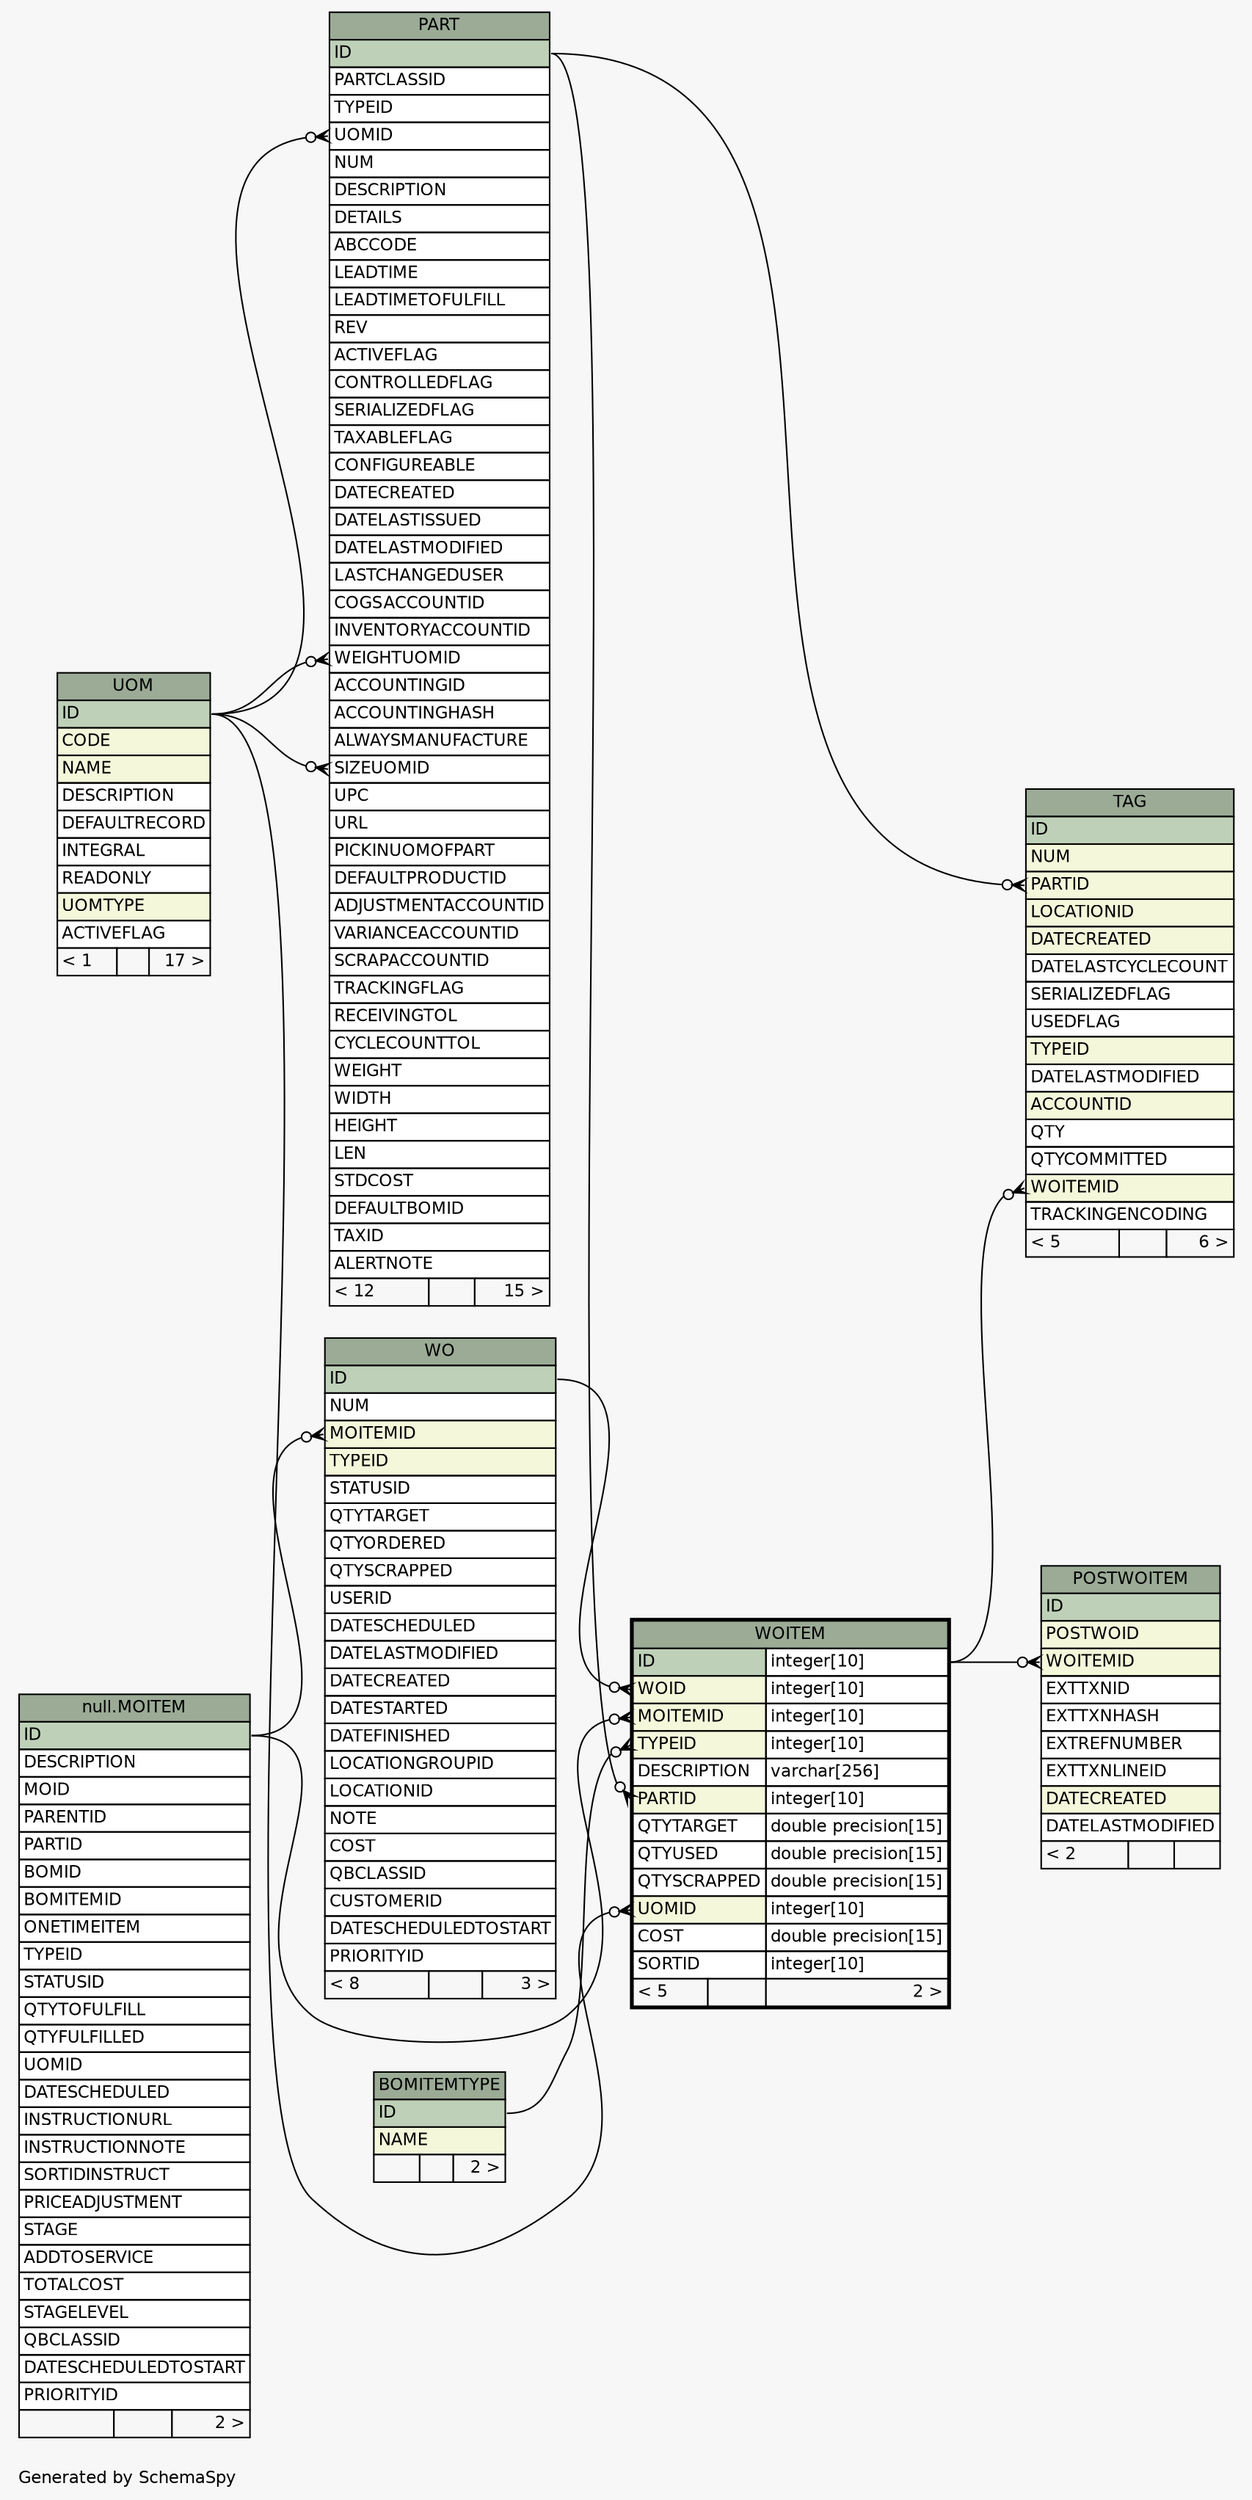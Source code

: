 // dot 2.26.3 on Linux 3.5.0-34-generic
// SchemaSpy rev 590
digraph "oneDegreeRelationshipsDiagram" {
  graph [
    rankdir="RL"
    bgcolor="#f7f7f7"
    label="\nGenerated by SchemaSpy"
    labeljust="l"
    nodesep="0.18"
    ranksep="0.46"
    fontname="Helvetica"
    fontsize="11"
  ];
  node [
    fontname="Helvetica"
    fontsize="11"
    shape="plaintext"
  ];
  edge [
    arrowsize="0.8"
  ];
  "PART":"SIZEUOMID":w -> "UOM":"ID":e [arrowhead=none dir=back arrowtail=crowodot];
  "PART":"UOMID":w -> "UOM":"ID":e [arrowhead=none dir=back arrowtail=crowodot];
  "PART":"WEIGHTUOMID":w -> "UOM":"ID":e [arrowhead=none dir=back arrowtail=crowodot];
  "POSTWOITEM":"WOITEMID":w -> "WOITEM":"ID.type":e [arrowhead=none dir=back arrowtail=crowodot];
  "TAG":"PARTID":w -> "PART":"ID":e [arrowhead=none dir=back arrowtail=crowodot];
  "TAG":"WOITEMID":w -> "WOITEM":"ID.type":e [arrowhead=none dir=back arrowtail=crowodot];
  "WO":"MOITEMID":w -> "null.MOITEM":"ID":e [arrowhead=none dir=back arrowtail=crowodot];
  "WOITEM":"MOITEMID":w -> "null.MOITEM":"ID":e [arrowhead=none dir=back arrowtail=crowodot];
  "WOITEM":"PARTID":w -> "PART":"ID":e [arrowhead=none dir=back arrowtail=crowodot];
  "WOITEM":"TYPEID":w -> "BOMITEMTYPE":"ID":e [arrowhead=none dir=back arrowtail=crowodot];
  "WOITEM":"UOMID":w -> "UOM":"ID":e [arrowhead=none dir=back arrowtail=crowodot];
  "WOITEM":"WOID":w -> "WO":"ID":e [arrowhead=none dir=back arrowtail=crowodot];
  "BOMITEMTYPE" [
    label=<
    <TABLE BORDER="0" CELLBORDER="1" CELLSPACING="0" BGCOLOR="#ffffff">
      <TR><TD COLSPAN="3" BGCOLOR="#9bab96" ALIGN="CENTER">BOMITEMTYPE</TD></TR>
      <TR><TD PORT="ID" COLSPAN="3" BGCOLOR="#bed1b8" ALIGN="LEFT">ID</TD></TR>
      <TR><TD PORT="NAME" COLSPAN="3" BGCOLOR="#f4f7da" ALIGN="LEFT">NAME</TD></TR>
      <TR><TD ALIGN="LEFT" BGCOLOR="#f7f7f7">  </TD><TD ALIGN="RIGHT" BGCOLOR="#f7f7f7">  </TD><TD ALIGN="RIGHT" BGCOLOR="#f7f7f7">2 &gt;</TD></TR>
    </TABLE>>
    URL="BOMITEMTYPE.html"
    tooltip="BOMITEMTYPE"
  ];
  "null.MOITEM" [
    label=<
    <TABLE BORDER="0" CELLBORDER="1" CELLSPACING="0" BGCOLOR="#ffffff">
      <TR><TD COLSPAN="3" BGCOLOR="#9bab96" ALIGN="CENTER">null.MOITEM</TD></TR>
      <TR><TD PORT="ID" COLSPAN="3" BGCOLOR="#bed1b8" ALIGN="LEFT">ID</TD></TR>
      <TR><TD PORT="DESCRIPTION" COLSPAN="3" ALIGN="LEFT">DESCRIPTION</TD></TR>
      <TR><TD PORT="MOID" COLSPAN="3" ALIGN="LEFT">MOID</TD></TR>
      <TR><TD PORT="PARENTID" COLSPAN="3" ALIGN="LEFT">PARENTID</TD></TR>
      <TR><TD PORT="PARTID" COLSPAN="3" ALIGN="LEFT">PARTID</TD></TR>
      <TR><TD PORT="BOMID" COLSPAN="3" ALIGN="LEFT">BOMID</TD></TR>
      <TR><TD PORT="BOMITEMID" COLSPAN="3" ALIGN="LEFT">BOMITEMID</TD></TR>
      <TR><TD PORT="ONETIMEITEM" COLSPAN="3" ALIGN="LEFT">ONETIMEITEM</TD></TR>
      <TR><TD PORT="TYPEID" COLSPAN="3" ALIGN="LEFT">TYPEID</TD></TR>
      <TR><TD PORT="STATUSID" COLSPAN="3" ALIGN="LEFT">STATUSID</TD></TR>
      <TR><TD PORT="QTYTOFULFILL" COLSPAN="3" ALIGN="LEFT">QTYTOFULFILL</TD></TR>
      <TR><TD PORT="QTYFULFILLED" COLSPAN="3" ALIGN="LEFT">QTYFULFILLED</TD></TR>
      <TR><TD PORT="UOMID" COLSPAN="3" ALIGN="LEFT">UOMID</TD></TR>
      <TR><TD PORT="DATESCHEDULED" COLSPAN="3" ALIGN="LEFT">DATESCHEDULED</TD></TR>
      <TR><TD PORT="INSTRUCTIONURL" COLSPAN="3" ALIGN="LEFT">INSTRUCTIONURL</TD></TR>
      <TR><TD PORT="INSTRUCTIONNOTE" COLSPAN="3" ALIGN="LEFT">INSTRUCTIONNOTE</TD></TR>
      <TR><TD PORT="SORTIDINSTRUCT" COLSPAN="3" ALIGN="LEFT">SORTIDINSTRUCT</TD></TR>
      <TR><TD PORT="PRICEADJUSTMENT" COLSPAN="3" ALIGN="LEFT">PRICEADJUSTMENT</TD></TR>
      <TR><TD PORT="STAGE" COLSPAN="3" ALIGN="LEFT">STAGE</TD></TR>
      <TR><TD PORT="ADDTOSERVICE" COLSPAN="3" ALIGN="LEFT">ADDTOSERVICE</TD></TR>
      <TR><TD PORT="TOTALCOST" COLSPAN="3" ALIGN="LEFT">TOTALCOST</TD></TR>
      <TR><TD PORT="STAGELEVEL" COLSPAN="3" ALIGN="LEFT">STAGELEVEL</TD></TR>
      <TR><TD PORT="QBCLASSID" COLSPAN="3" ALIGN="LEFT">QBCLASSID</TD></TR>
      <TR><TD PORT="DATESCHEDULEDTOSTART" COLSPAN="3" ALIGN="LEFT">DATESCHEDULEDTOSTART</TD></TR>
      <TR><TD PORT="PRIORITYID" COLSPAN="3" ALIGN="LEFT">PRIORITYID</TD></TR>
      <TR><TD ALIGN="LEFT" BGCOLOR="#f7f7f7">  </TD><TD ALIGN="RIGHT" BGCOLOR="#f7f7f7">  </TD><TD ALIGN="RIGHT" BGCOLOR="#f7f7f7">2 &gt;</TD></TR>
    </TABLE>>
    tooltip="null.MOITEM"
  ];
  "PART" [
    label=<
    <TABLE BORDER="0" CELLBORDER="1" CELLSPACING="0" BGCOLOR="#ffffff">
      <TR><TD COLSPAN="3" BGCOLOR="#9bab96" ALIGN="CENTER">PART</TD></TR>
      <TR><TD PORT="ID" COLSPAN="3" BGCOLOR="#bed1b8" ALIGN="LEFT">ID</TD></TR>
      <TR><TD PORT="PARTCLASSID" COLSPAN="3" ALIGN="LEFT">PARTCLASSID</TD></TR>
      <TR><TD PORT="TYPEID" COLSPAN="3" ALIGN="LEFT">TYPEID</TD></TR>
      <TR><TD PORT="UOMID" COLSPAN="3" ALIGN="LEFT">UOMID</TD></TR>
      <TR><TD PORT="NUM" COLSPAN="3" ALIGN="LEFT">NUM</TD></TR>
      <TR><TD PORT="DESCRIPTION" COLSPAN="3" ALIGN="LEFT">DESCRIPTION</TD></TR>
      <TR><TD PORT="DETAILS" COLSPAN="3" ALIGN="LEFT">DETAILS</TD></TR>
      <TR><TD PORT="ABCCODE" COLSPAN="3" ALIGN="LEFT">ABCCODE</TD></TR>
      <TR><TD PORT="LEADTIME" COLSPAN="3" ALIGN="LEFT">LEADTIME</TD></TR>
      <TR><TD PORT="LEADTIMETOFULFILL" COLSPAN="3" ALIGN="LEFT">LEADTIMETOFULFILL</TD></TR>
      <TR><TD PORT="REV" COLSPAN="3" ALIGN="LEFT">REV</TD></TR>
      <TR><TD PORT="ACTIVEFLAG" COLSPAN="3" ALIGN="LEFT">ACTIVEFLAG</TD></TR>
      <TR><TD PORT="CONTROLLEDFLAG" COLSPAN="3" ALIGN="LEFT">CONTROLLEDFLAG</TD></TR>
      <TR><TD PORT="SERIALIZEDFLAG" COLSPAN="3" ALIGN="LEFT">SERIALIZEDFLAG</TD></TR>
      <TR><TD PORT="TAXABLEFLAG" COLSPAN="3" ALIGN="LEFT">TAXABLEFLAG</TD></TR>
      <TR><TD PORT="CONFIGUREABLE" COLSPAN="3" ALIGN="LEFT">CONFIGUREABLE</TD></TR>
      <TR><TD PORT="DATECREATED" COLSPAN="3" ALIGN="LEFT">DATECREATED</TD></TR>
      <TR><TD PORT="DATELASTISSUED" COLSPAN="3" ALIGN="LEFT">DATELASTISSUED</TD></TR>
      <TR><TD PORT="DATELASTMODIFIED" COLSPAN="3" ALIGN="LEFT">DATELASTMODIFIED</TD></TR>
      <TR><TD PORT="LASTCHANGEDUSER" COLSPAN="3" ALIGN="LEFT">LASTCHANGEDUSER</TD></TR>
      <TR><TD PORT="COGSACCOUNTID" COLSPAN="3" ALIGN="LEFT">COGSACCOUNTID</TD></TR>
      <TR><TD PORT="INVENTORYACCOUNTID" COLSPAN="3" ALIGN="LEFT">INVENTORYACCOUNTID</TD></TR>
      <TR><TD PORT="WEIGHTUOMID" COLSPAN="3" ALIGN="LEFT">WEIGHTUOMID</TD></TR>
      <TR><TD PORT="ACCOUNTINGID" COLSPAN="3" ALIGN="LEFT">ACCOUNTINGID</TD></TR>
      <TR><TD PORT="ACCOUNTINGHASH" COLSPAN="3" ALIGN="LEFT">ACCOUNTINGHASH</TD></TR>
      <TR><TD PORT="ALWAYSMANUFACTURE" COLSPAN="3" ALIGN="LEFT">ALWAYSMANUFACTURE</TD></TR>
      <TR><TD PORT="SIZEUOMID" COLSPAN="3" ALIGN="LEFT">SIZEUOMID</TD></TR>
      <TR><TD PORT="UPC" COLSPAN="3" ALIGN="LEFT">UPC</TD></TR>
      <TR><TD PORT="URL" COLSPAN="3" ALIGN="LEFT">URL</TD></TR>
      <TR><TD PORT="PICKINUOMOFPART" COLSPAN="3" ALIGN="LEFT">PICKINUOMOFPART</TD></TR>
      <TR><TD PORT="DEFAULTPRODUCTID" COLSPAN="3" ALIGN="LEFT">DEFAULTPRODUCTID</TD></TR>
      <TR><TD PORT="ADJUSTMENTACCOUNTID" COLSPAN="3" ALIGN="LEFT">ADJUSTMENTACCOUNTID</TD></TR>
      <TR><TD PORT="VARIANCEACCOUNTID" COLSPAN="3" ALIGN="LEFT">VARIANCEACCOUNTID</TD></TR>
      <TR><TD PORT="SCRAPACCOUNTID" COLSPAN="3" ALIGN="LEFT">SCRAPACCOUNTID</TD></TR>
      <TR><TD PORT="TRACKINGFLAG" COLSPAN="3" ALIGN="LEFT">TRACKINGFLAG</TD></TR>
      <TR><TD PORT="RECEIVINGTOL" COLSPAN="3" ALIGN="LEFT">RECEIVINGTOL</TD></TR>
      <TR><TD PORT="CYCLECOUNTTOL" COLSPAN="3" ALIGN="LEFT">CYCLECOUNTTOL</TD></TR>
      <TR><TD PORT="WEIGHT" COLSPAN="3" ALIGN="LEFT">WEIGHT</TD></TR>
      <TR><TD PORT="WIDTH" COLSPAN="3" ALIGN="LEFT">WIDTH</TD></TR>
      <TR><TD PORT="HEIGHT" COLSPAN="3" ALIGN="LEFT">HEIGHT</TD></TR>
      <TR><TD PORT="LEN" COLSPAN="3" ALIGN="LEFT">LEN</TD></TR>
      <TR><TD PORT="STDCOST" COLSPAN="3" ALIGN="LEFT">STDCOST</TD></TR>
      <TR><TD PORT="DEFAULTBOMID" COLSPAN="3" ALIGN="LEFT">DEFAULTBOMID</TD></TR>
      <TR><TD PORT="TAXID" COLSPAN="3" ALIGN="LEFT">TAXID</TD></TR>
      <TR><TD PORT="ALERTNOTE" COLSPAN="3" ALIGN="LEFT">ALERTNOTE</TD></TR>
      <TR><TD ALIGN="LEFT" BGCOLOR="#f7f7f7">&lt; 12</TD><TD ALIGN="RIGHT" BGCOLOR="#f7f7f7">  </TD><TD ALIGN="RIGHT" BGCOLOR="#f7f7f7">15 &gt;</TD></TR>
    </TABLE>>
    URL="PART.html"
    tooltip="PART"
  ];
  "POSTWOITEM" [
    label=<
    <TABLE BORDER="0" CELLBORDER="1" CELLSPACING="0" BGCOLOR="#ffffff">
      <TR><TD COLSPAN="3" BGCOLOR="#9bab96" ALIGN="CENTER">POSTWOITEM</TD></TR>
      <TR><TD PORT="ID" COLSPAN="3" BGCOLOR="#bed1b8" ALIGN="LEFT">ID</TD></TR>
      <TR><TD PORT="POSTWOID" COLSPAN="3" BGCOLOR="#f4f7da" ALIGN="LEFT">POSTWOID</TD></TR>
      <TR><TD PORT="WOITEMID" COLSPAN="3" BGCOLOR="#f4f7da" ALIGN="LEFT">WOITEMID</TD></TR>
      <TR><TD PORT="EXTTXNID" COLSPAN="3" ALIGN="LEFT">EXTTXNID</TD></TR>
      <TR><TD PORT="EXTTXNHASH" COLSPAN="3" ALIGN="LEFT">EXTTXNHASH</TD></TR>
      <TR><TD PORT="EXTREFNUMBER" COLSPAN="3" ALIGN="LEFT">EXTREFNUMBER</TD></TR>
      <TR><TD PORT="EXTTXNLINEID" COLSPAN="3" ALIGN="LEFT">EXTTXNLINEID</TD></TR>
      <TR><TD PORT="DATECREATED" COLSPAN="3" BGCOLOR="#f4f7da" ALIGN="LEFT">DATECREATED</TD></TR>
      <TR><TD PORT="DATELASTMODIFIED" COLSPAN="3" ALIGN="LEFT">DATELASTMODIFIED</TD></TR>
      <TR><TD ALIGN="LEFT" BGCOLOR="#f7f7f7">&lt; 2</TD><TD ALIGN="RIGHT" BGCOLOR="#f7f7f7">  </TD><TD ALIGN="RIGHT" BGCOLOR="#f7f7f7">  </TD></TR>
    </TABLE>>
    URL="POSTWOITEM.html"
    tooltip="POSTWOITEM"
  ];
  "TAG" [
    label=<
    <TABLE BORDER="0" CELLBORDER="1" CELLSPACING="0" BGCOLOR="#ffffff">
      <TR><TD COLSPAN="3" BGCOLOR="#9bab96" ALIGN="CENTER">TAG</TD></TR>
      <TR><TD PORT="ID" COLSPAN="3" BGCOLOR="#bed1b8" ALIGN="LEFT">ID</TD></TR>
      <TR><TD PORT="NUM" COLSPAN="3" BGCOLOR="#f4f7da" ALIGN="LEFT">NUM</TD></TR>
      <TR><TD PORT="PARTID" COLSPAN="3" BGCOLOR="#f4f7da" ALIGN="LEFT">PARTID</TD></TR>
      <TR><TD PORT="LOCATIONID" COLSPAN="3" BGCOLOR="#f4f7da" ALIGN="LEFT">LOCATIONID</TD></TR>
      <TR><TD PORT="DATECREATED" COLSPAN="3" BGCOLOR="#f4f7da" ALIGN="LEFT">DATECREATED</TD></TR>
      <TR><TD PORT="DATELASTCYCLECOUNT" COLSPAN="3" ALIGN="LEFT">DATELASTCYCLECOUNT</TD></TR>
      <TR><TD PORT="SERIALIZEDFLAG" COLSPAN="3" ALIGN="LEFT">SERIALIZEDFLAG</TD></TR>
      <TR><TD PORT="USEDFLAG" COLSPAN="3" ALIGN="LEFT">USEDFLAG</TD></TR>
      <TR><TD PORT="TYPEID" COLSPAN="3" BGCOLOR="#f4f7da" ALIGN="LEFT">TYPEID</TD></TR>
      <TR><TD PORT="DATELASTMODIFIED" COLSPAN="3" ALIGN="LEFT">DATELASTMODIFIED</TD></TR>
      <TR><TD PORT="ACCOUNTID" COLSPAN="3" BGCOLOR="#f4f7da" ALIGN="LEFT">ACCOUNTID</TD></TR>
      <TR><TD PORT="QTY" COLSPAN="3" ALIGN="LEFT">QTY</TD></TR>
      <TR><TD PORT="QTYCOMMITTED" COLSPAN="3" ALIGN="LEFT">QTYCOMMITTED</TD></TR>
      <TR><TD PORT="WOITEMID" COLSPAN="3" BGCOLOR="#f4f7da" ALIGN="LEFT">WOITEMID</TD></TR>
      <TR><TD PORT="TRACKINGENCODING" COLSPAN="3" ALIGN="LEFT">TRACKINGENCODING</TD></TR>
      <TR><TD ALIGN="LEFT" BGCOLOR="#f7f7f7">&lt; 5</TD><TD ALIGN="RIGHT" BGCOLOR="#f7f7f7">  </TD><TD ALIGN="RIGHT" BGCOLOR="#f7f7f7">6 &gt;</TD></TR>
    </TABLE>>
    URL="TAG.html"
    tooltip="TAG"
  ];
  "UOM" [
    label=<
    <TABLE BORDER="0" CELLBORDER="1" CELLSPACING="0" BGCOLOR="#ffffff">
      <TR><TD COLSPAN="3" BGCOLOR="#9bab96" ALIGN="CENTER">UOM</TD></TR>
      <TR><TD PORT="ID" COLSPAN="3" BGCOLOR="#bed1b8" ALIGN="LEFT">ID</TD></TR>
      <TR><TD PORT="CODE" COLSPAN="3" BGCOLOR="#f4f7da" ALIGN="LEFT">CODE</TD></TR>
      <TR><TD PORT="NAME" COLSPAN="3" BGCOLOR="#f4f7da" ALIGN="LEFT">NAME</TD></TR>
      <TR><TD PORT="DESCRIPTION" COLSPAN="3" ALIGN="LEFT">DESCRIPTION</TD></TR>
      <TR><TD PORT="DEFAULTRECORD" COLSPAN="3" ALIGN="LEFT">DEFAULTRECORD</TD></TR>
      <TR><TD PORT="INTEGRAL" COLSPAN="3" ALIGN="LEFT">INTEGRAL</TD></TR>
      <TR><TD PORT="READONLY" COLSPAN="3" ALIGN="LEFT">READONLY</TD></TR>
      <TR><TD PORT="UOMTYPE" COLSPAN="3" BGCOLOR="#f4f7da" ALIGN="LEFT">UOMTYPE</TD></TR>
      <TR><TD PORT="ACTIVEFLAG" COLSPAN="3" ALIGN="LEFT">ACTIVEFLAG</TD></TR>
      <TR><TD ALIGN="LEFT" BGCOLOR="#f7f7f7">&lt; 1</TD><TD ALIGN="RIGHT" BGCOLOR="#f7f7f7">  </TD><TD ALIGN="RIGHT" BGCOLOR="#f7f7f7">17 &gt;</TD></TR>
    </TABLE>>
    URL="UOM.html"
    tooltip="UOM"
  ];
  "WO" [
    label=<
    <TABLE BORDER="0" CELLBORDER="1" CELLSPACING="0" BGCOLOR="#ffffff">
      <TR><TD COLSPAN="3" BGCOLOR="#9bab96" ALIGN="CENTER">WO</TD></TR>
      <TR><TD PORT="ID" COLSPAN="3" BGCOLOR="#bed1b8" ALIGN="LEFT">ID</TD></TR>
      <TR><TD PORT="NUM" COLSPAN="3" ALIGN="LEFT">NUM</TD></TR>
      <TR><TD PORT="MOITEMID" COLSPAN="3" BGCOLOR="#f4f7da" ALIGN="LEFT">MOITEMID</TD></TR>
      <TR><TD PORT="TYPEID" COLSPAN="3" BGCOLOR="#f4f7da" ALIGN="LEFT">TYPEID</TD></TR>
      <TR><TD PORT="STATUSID" COLSPAN="3" ALIGN="LEFT">STATUSID</TD></TR>
      <TR><TD PORT="QTYTARGET" COLSPAN="3" ALIGN="LEFT">QTYTARGET</TD></TR>
      <TR><TD PORT="QTYORDERED" COLSPAN="3" ALIGN="LEFT">QTYORDERED</TD></TR>
      <TR><TD PORT="QTYSCRAPPED" COLSPAN="3" ALIGN="LEFT">QTYSCRAPPED</TD></TR>
      <TR><TD PORT="USERID" COLSPAN="3" ALIGN="LEFT">USERID</TD></TR>
      <TR><TD PORT="DATESCHEDULED" COLSPAN="3" ALIGN="LEFT">DATESCHEDULED</TD></TR>
      <TR><TD PORT="DATELASTMODIFIED" COLSPAN="3" ALIGN="LEFT">DATELASTMODIFIED</TD></TR>
      <TR><TD PORT="DATECREATED" COLSPAN="3" ALIGN="LEFT">DATECREATED</TD></TR>
      <TR><TD PORT="DATESTARTED" COLSPAN="3" ALIGN="LEFT">DATESTARTED</TD></TR>
      <TR><TD PORT="DATEFINISHED" COLSPAN="3" ALIGN="LEFT">DATEFINISHED</TD></TR>
      <TR><TD PORT="LOCATIONGROUPID" COLSPAN="3" ALIGN="LEFT">LOCATIONGROUPID</TD></TR>
      <TR><TD PORT="LOCATIONID" COLSPAN="3" ALIGN="LEFT">LOCATIONID</TD></TR>
      <TR><TD PORT="NOTE" COLSPAN="3" ALIGN="LEFT">NOTE</TD></TR>
      <TR><TD PORT="COST" COLSPAN="3" ALIGN="LEFT">COST</TD></TR>
      <TR><TD PORT="QBCLASSID" COLSPAN="3" ALIGN="LEFT">QBCLASSID</TD></TR>
      <TR><TD PORT="CUSTOMERID" COLSPAN="3" ALIGN="LEFT">CUSTOMERID</TD></TR>
      <TR><TD PORT="DATESCHEDULEDTOSTART" COLSPAN="3" ALIGN="LEFT">DATESCHEDULEDTOSTART</TD></TR>
      <TR><TD PORT="PRIORITYID" COLSPAN="3" ALIGN="LEFT">PRIORITYID</TD></TR>
      <TR><TD ALIGN="LEFT" BGCOLOR="#f7f7f7">&lt; 8</TD><TD ALIGN="RIGHT" BGCOLOR="#f7f7f7">  </TD><TD ALIGN="RIGHT" BGCOLOR="#f7f7f7">3 &gt;</TD></TR>
    </TABLE>>
    URL="WO.html"
    tooltip="WO"
  ];
  "WOITEM" [
    label=<
    <TABLE BORDER="2" CELLBORDER="1" CELLSPACING="0" BGCOLOR="#ffffff">
      <TR><TD COLSPAN="3" BGCOLOR="#9bab96" ALIGN="CENTER">WOITEM</TD></TR>
      <TR><TD PORT="ID" COLSPAN="2" BGCOLOR="#bed1b8" ALIGN="LEFT">ID</TD><TD PORT="ID.type" ALIGN="LEFT">integer[10]</TD></TR>
      <TR><TD PORT="WOID" COLSPAN="2" BGCOLOR="#f4f7da" ALIGN="LEFT">WOID</TD><TD PORT="WOID.type" ALIGN="LEFT">integer[10]</TD></TR>
      <TR><TD PORT="MOITEMID" COLSPAN="2" BGCOLOR="#f4f7da" ALIGN="LEFT">MOITEMID</TD><TD PORT="MOITEMID.type" ALIGN="LEFT">integer[10]</TD></TR>
      <TR><TD PORT="TYPEID" COLSPAN="2" BGCOLOR="#f4f7da" ALIGN="LEFT">TYPEID</TD><TD PORT="TYPEID.type" ALIGN="LEFT">integer[10]</TD></TR>
      <TR><TD PORT="DESCRIPTION" COLSPAN="2" ALIGN="LEFT">DESCRIPTION</TD><TD PORT="DESCRIPTION.type" ALIGN="LEFT">varchar[256]</TD></TR>
      <TR><TD PORT="PARTID" COLSPAN="2" BGCOLOR="#f4f7da" ALIGN="LEFT">PARTID</TD><TD PORT="PARTID.type" ALIGN="LEFT">integer[10]</TD></TR>
      <TR><TD PORT="QTYTARGET" COLSPAN="2" ALIGN="LEFT">QTYTARGET</TD><TD PORT="QTYTARGET.type" ALIGN="LEFT">double precision[15]</TD></TR>
      <TR><TD PORT="QTYUSED" COLSPAN="2" ALIGN="LEFT">QTYUSED</TD><TD PORT="QTYUSED.type" ALIGN="LEFT">double precision[15]</TD></TR>
      <TR><TD PORT="QTYSCRAPPED" COLSPAN="2" ALIGN="LEFT">QTYSCRAPPED</TD><TD PORT="QTYSCRAPPED.type" ALIGN="LEFT">double precision[15]</TD></TR>
      <TR><TD PORT="UOMID" COLSPAN="2" BGCOLOR="#f4f7da" ALIGN="LEFT">UOMID</TD><TD PORT="UOMID.type" ALIGN="LEFT">integer[10]</TD></TR>
      <TR><TD PORT="COST" COLSPAN="2" ALIGN="LEFT">COST</TD><TD PORT="COST.type" ALIGN="LEFT">double precision[15]</TD></TR>
      <TR><TD PORT="SORTID" COLSPAN="2" ALIGN="LEFT">SORTID</TD><TD PORT="SORTID.type" ALIGN="LEFT">integer[10]</TD></TR>
      <TR><TD ALIGN="LEFT" BGCOLOR="#f7f7f7">&lt; 5</TD><TD ALIGN="RIGHT" BGCOLOR="#f7f7f7">  </TD><TD ALIGN="RIGHT" BGCOLOR="#f7f7f7">2 &gt;</TD></TR>
    </TABLE>>
    URL="WOITEM.html"
    tooltip="WOITEM"
  ];
}
